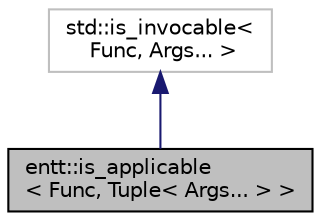 digraph "entt::is_applicable&lt; Func, Tuple&lt; Args... &gt; &gt;"
{
 // LATEX_PDF_SIZE
  edge [fontname="Helvetica",fontsize="10",labelfontname="Helvetica",labelfontsize="10"];
  node [fontname="Helvetica",fontsize="10",shape=record];
  Node1 [label="entt::is_applicable\l\< Func, Tuple\< Args... \> \>",height=0.2,width=0.4,color="black", fillcolor="grey75", style="filled", fontcolor="black",tooltip="Same as std::is_invocable, but with tuples."];
  Node2 -> Node1 [dir="back",color="midnightblue",fontsize="10",style="solid",fontname="Helvetica"];
  Node2 [label="std::is_invocable\<\l Func, Args... \>",height=0.2,width=0.4,color="grey75", fillcolor="white", style="filled",tooltip=" "];
}
